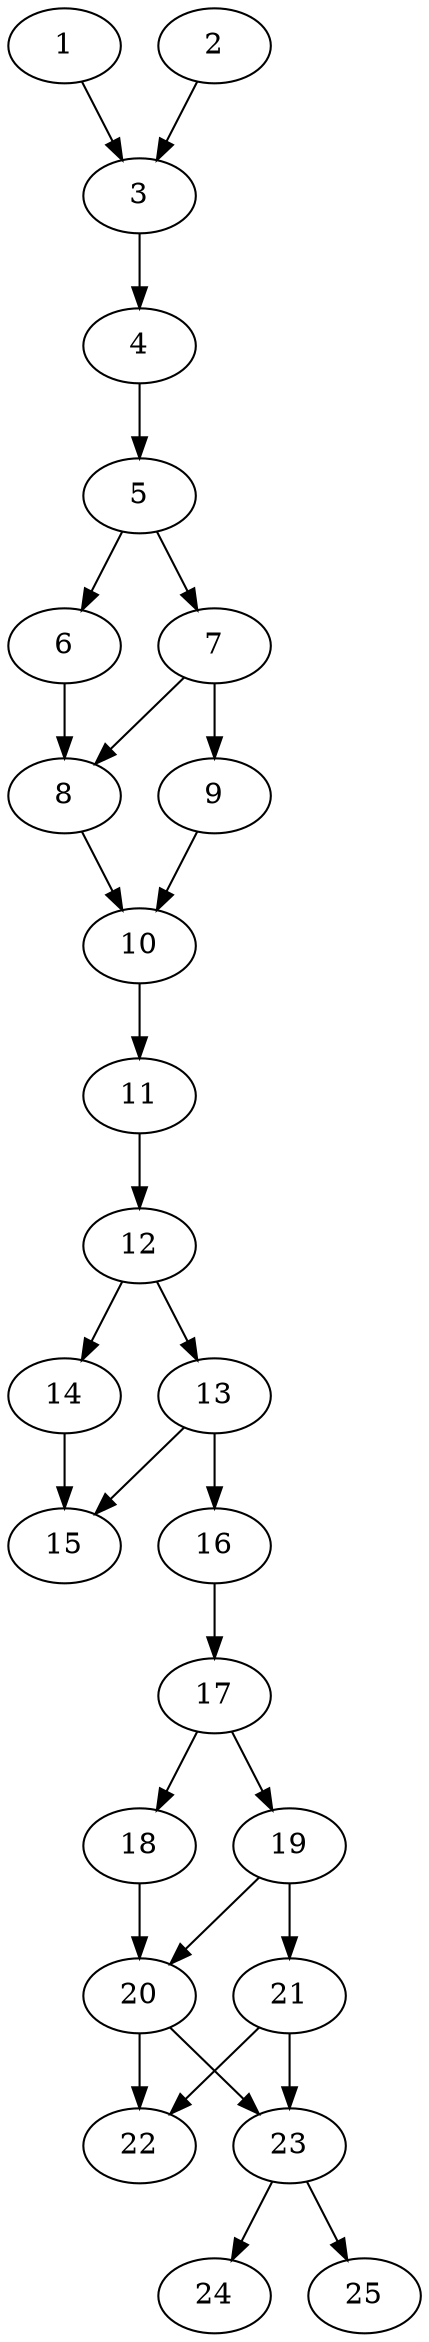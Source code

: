 // DAG automatically generated by daggen at Thu Oct  3 14:00:40 2019
// ./daggen --dot -n 25 --ccr 0.5 --fat 0.3 --regular 0.5 --density 0.9 --mindata 5242880 --maxdata 52428800 
digraph G {
  1 [size="74715136", alpha="0.03", expect_size="37357568"] 
  1 -> 3 [size ="37357568"]
  2 [size="15097856", alpha="0.15", expect_size="7548928"] 
  2 -> 3 [size ="7548928"]
  3 [size="72669184", alpha="0.07", expect_size="36334592"] 
  3 -> 4 [size ="36334592"]
  4 [size="30672896", alpha="0.15", expect_size="15336448"] 
  4 -> 5 [size ="15336448"]
  5 [size="73541632", alpha="0.13", expect_size="36770816"] 
  5 -> 6 [size ="36770816"]
  5 -> 7 [size ="36770816"]
  6 [size="44150784", alpha="0.01", expect_size="22075392"] 
  6 -> 8 [size ="22075392"]
  7 [size="44734464", alpha="0.18", expect_size="22367232"] 
  7 -> 8 [size ="22367232"]
  7 -> 9 [size ="22367232"]
  8 [size="75194368", alpha="0.02", expect_size="37597184"] 
  8 -> 10 [size ="37597184"]
  9 [size="71528448", alpha="0.09", expect_size="35764224"] 
  9 -> 10 [size ="35764224"]
  10 [size="29755392", alpha="0.02", expect_size="14877696"] 
  10 -> 11 [size ="14877696"]
  11 [size="28940288", alpha="0.06", expect_size="14470144"] 
  11 -> 12 [size ="14470144"]
  12 [size="41914368", alpha="0.20", expect_size="20957184"] 
  12 -> 13 [size ="20957184"]
  12 -> 14 [size ="20957184"]
  13 [size="16734208", alpha="0.02", expect_size="8367104"] 
  13 -> 15 [size ="8367104"]
  13 -> 16 [size ="8367104"]
  14 [size="51617792", alpha="0.15", expect_size="25808896"] 
  14 -> 15 [size ="25808896"]
  15 [size="27912192", alpha="0.05", expect_size="13956096"] 
  16 [size="91199488", alpha="0.20", expect_size="45599744"] 
  16 -> 17 [size ="45599744"]
  17 [size="98099200", alpha="0.08", expect_size="49049600"] 
  17 -> 18 [size ="49049600"]
  17 -> 19 [size ="49049600"]
  18 [size="86571008", alpha="0.19", expect_size="43285504"] 
  18 -> 20 [size ="43285504"]
  19 [size="97898496", alpha="0.07", expect_size="48949248"] 
  19 -> 20 [size ="48949248"]
  19 -> 21 [size ="48949248"]
  20 [size="45324288", alpha="0.06", expect_size="22662144"] 
  20 -> 22 [size ="22662144"]
  20 -> 23 [size ="22662144"]
  21 [size="56330240", alpha="0.18", expect_size="28165120"] 
  21 -> 22 [size ="28165120"]
  21 -> 23 [size ="28165120"]
  22 [size="83849216", alpha="0.12", expect_size="41924608"] 
  23 [size="82044928", alpha="0.19", expect_size="41022464"] 
  23 -> 24 [size ="41022464"]
  23 -> 25 [size ="41022464"]
  24 [size="90230784", alpha="0.10", expect_size="45115392"] 
  25 [size="68941824", alpha="0.14", expect_size="34470912"] 
}
